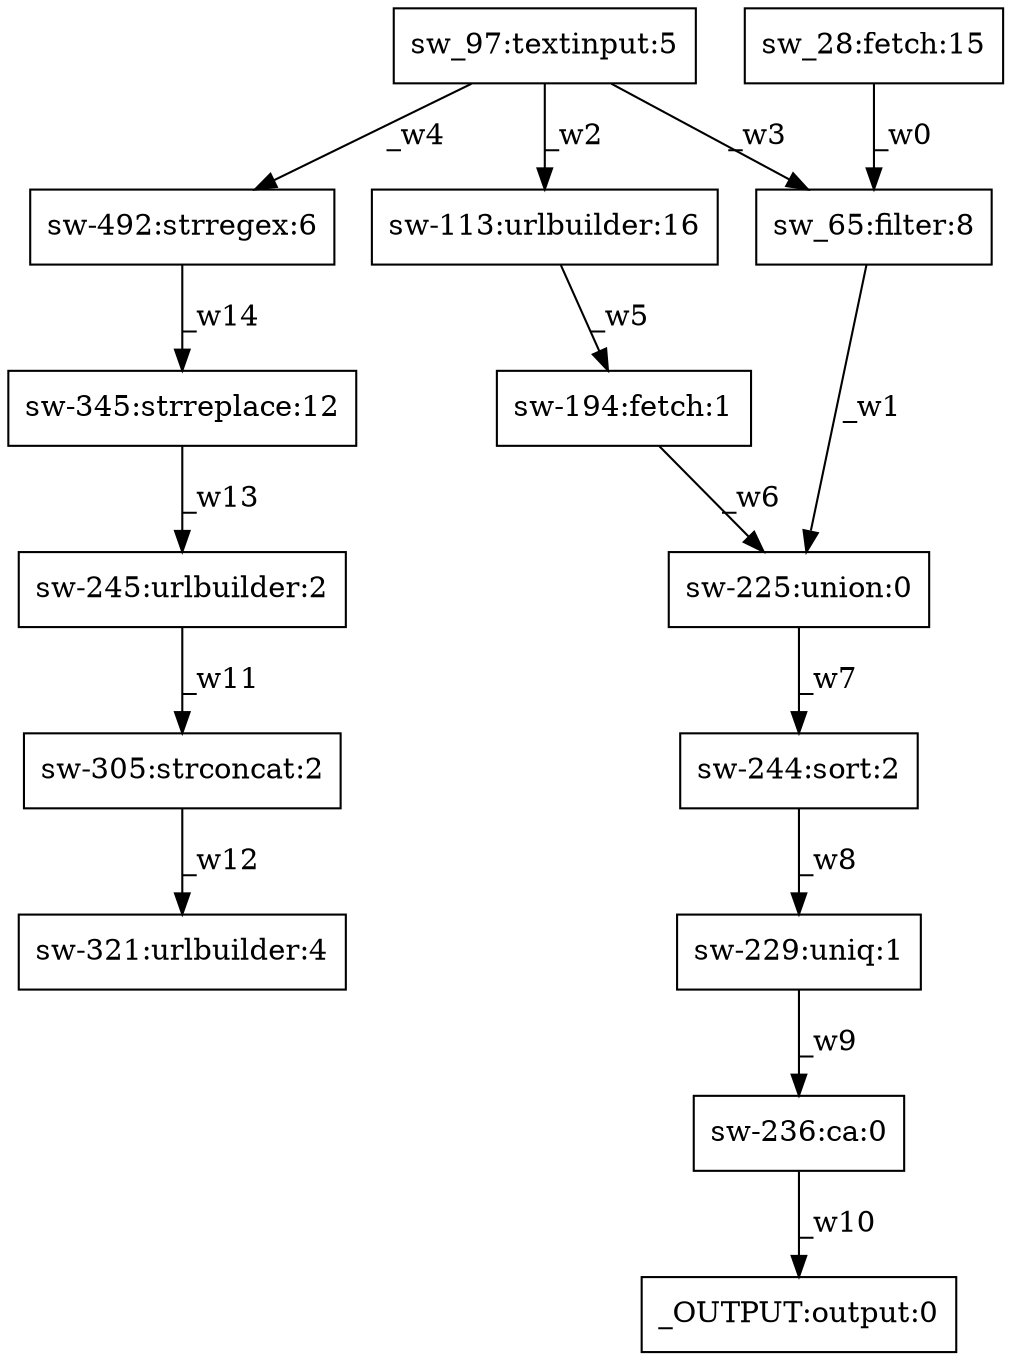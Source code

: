 digraph test1 { node [shape=box] "sw-236" [label="sw-236:ca:0"];"sw-225" [label="sw-225:union:0"];"_OUTPUT" [label="_OUTPUT:output:0"];"sw_65" [label="sw_65:filter:8"];"sw-229" [label="sw-229:uniq:1"];"sw-244" [label="sw-244:sort:2"];"sw-245" [label="sw-245:urlbuilder:2"];"sw-345" [label="sw-345:strreplace:12"];"sw_28" [label="sw_28:fetch:15"];"sw-305" [label="sw-305:strconcat:2"];"sw-492" [label="sw-492:strregex:6"];"sw_97" [label="sw_97:textinput:5"];"sw-113" [label="sw-113:urlbuilder:16"];"sw-194" [label="sw-194:fetch:1"];"sw-321" [label="sw-321:urlbuilder:4"];"sw_28" -> "sw_65" [label="_w0"];"sw_65" -> "sw-225" [label="_w1"];"sw_97" -> "sw-113" [label="_w2"];"sw_97" -> "sw_65" [label="_w3"];"sw_97" -> "sw-492" [label="_w4"];"sw-113" -> "sw-194" [label="_w5"];"sw-194" -> "sw-225" [label="_w6"];"sw-225" -> "sw-244" [label="_w7"];"sw-244" -> "sw-229" [label="_w8"];"sw-229" -> "sw-236" [label="_w9"];"sw-236" -> "_OUTPUT" [label="_w10"];"sw-245" -> "sw-305" [label="_w11"];"sw-305" -> "sw-321" [label="_w12"];"sw-345" -> "sw-245" [label="_w13"];"sw-492" -> "sw-345" [label="_w14"];}
